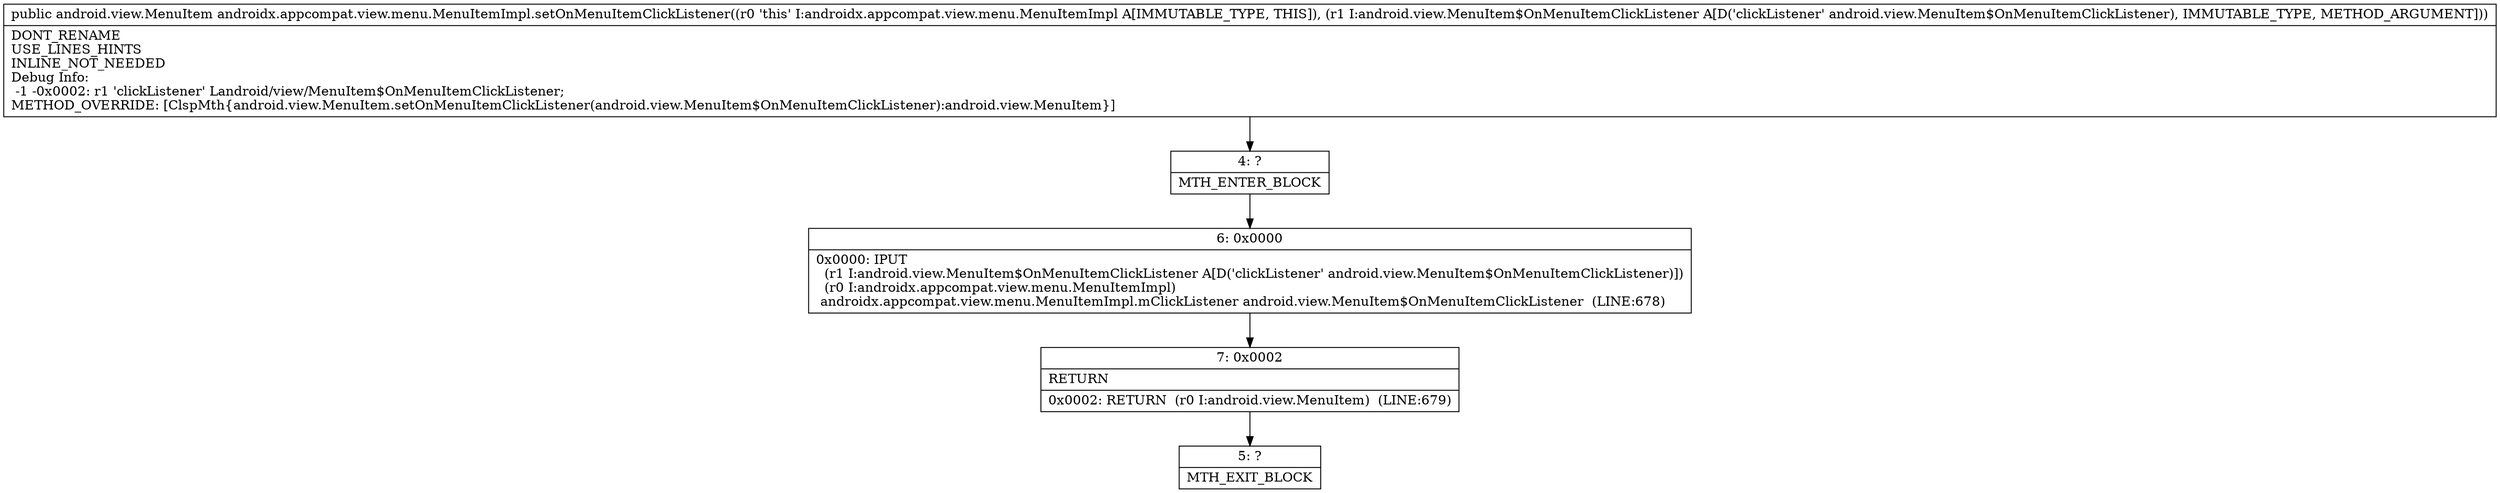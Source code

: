 digraph "CFG forandroidx.appcompat.view.menu.MenuItemImpl.setOnMenuItemClickListener(Landroid\/view\/MenuItem$OnMenuItemClickListener;)Landroid\/view\/MenuItem;" {
Node_4 [shape=record,label="{4\:\ ?|MTH_ENTER_BLOCK\l}"];
Node_6 [shape=record,label="{6\:\ 0x0000|0x0000: IPUT  \l  (r1 I:android.view.MenuItem$OnMenuItemClickListener A[D('clickListener' android.view.MenuItem$OnMenuItemClickListener)])\l  (r0 I:androidx.appcompat.view.menu.MenuItemImpl)\l androidx.appcompat.view.menu.MenuItemImpl.mClickListener android.view.MenuItem$OnMenuItemClickListener  (LINE:678)\l}"];
Node_7 [shape=record,label="{7\:\ 0x0002|RETURN\l|0x0002: RETURN  (r0 I:android.view.MenuItem)  (LINE:679)\l}"];
Node_5 [shape=record,label="{5\:\ ?|MTH_EXIT_BLOCK\l}"];
MethodNode[shape=record,label="{public android.view.MenuItem androidx.appcompat.view.menu.MenuItemImpl.setOnMenuItemClickListener((r0 'this' I:androidx.appcompat.view.menu.MenuItemImpl A[IMMUTABLE_TYPE, THIS]), (r1 I:android.view.MenuItem$OnMenuItemClickListener A[D('clickListener' android.view.MenuItem$OnMenuItemClickListener), IMMUTABLE_TYPE, METHOD_ARGUMENT]))  | DONT_RENAME\lUSE_LINES_HINTS\lINLINE_NOT_NEEDED\lDebug Info:\l  \-1 \-0x0002: r1 'clickListener' Landroid\/view\/MenuItem$OnMenuItemClickListener;\lMETHOD_OVERRIDE: [ClspMth\{android.view.MenuItem.setOnMenuItemClickListener(android.view.MenuItem$OnMenuItemClickListener):android.view.MenuItem\}]\l}"];
MethodNode -> Node_4;Node_4 -> Node_6;
Node_6 -> Node_7;
Node_7 -> Node_5;
}

